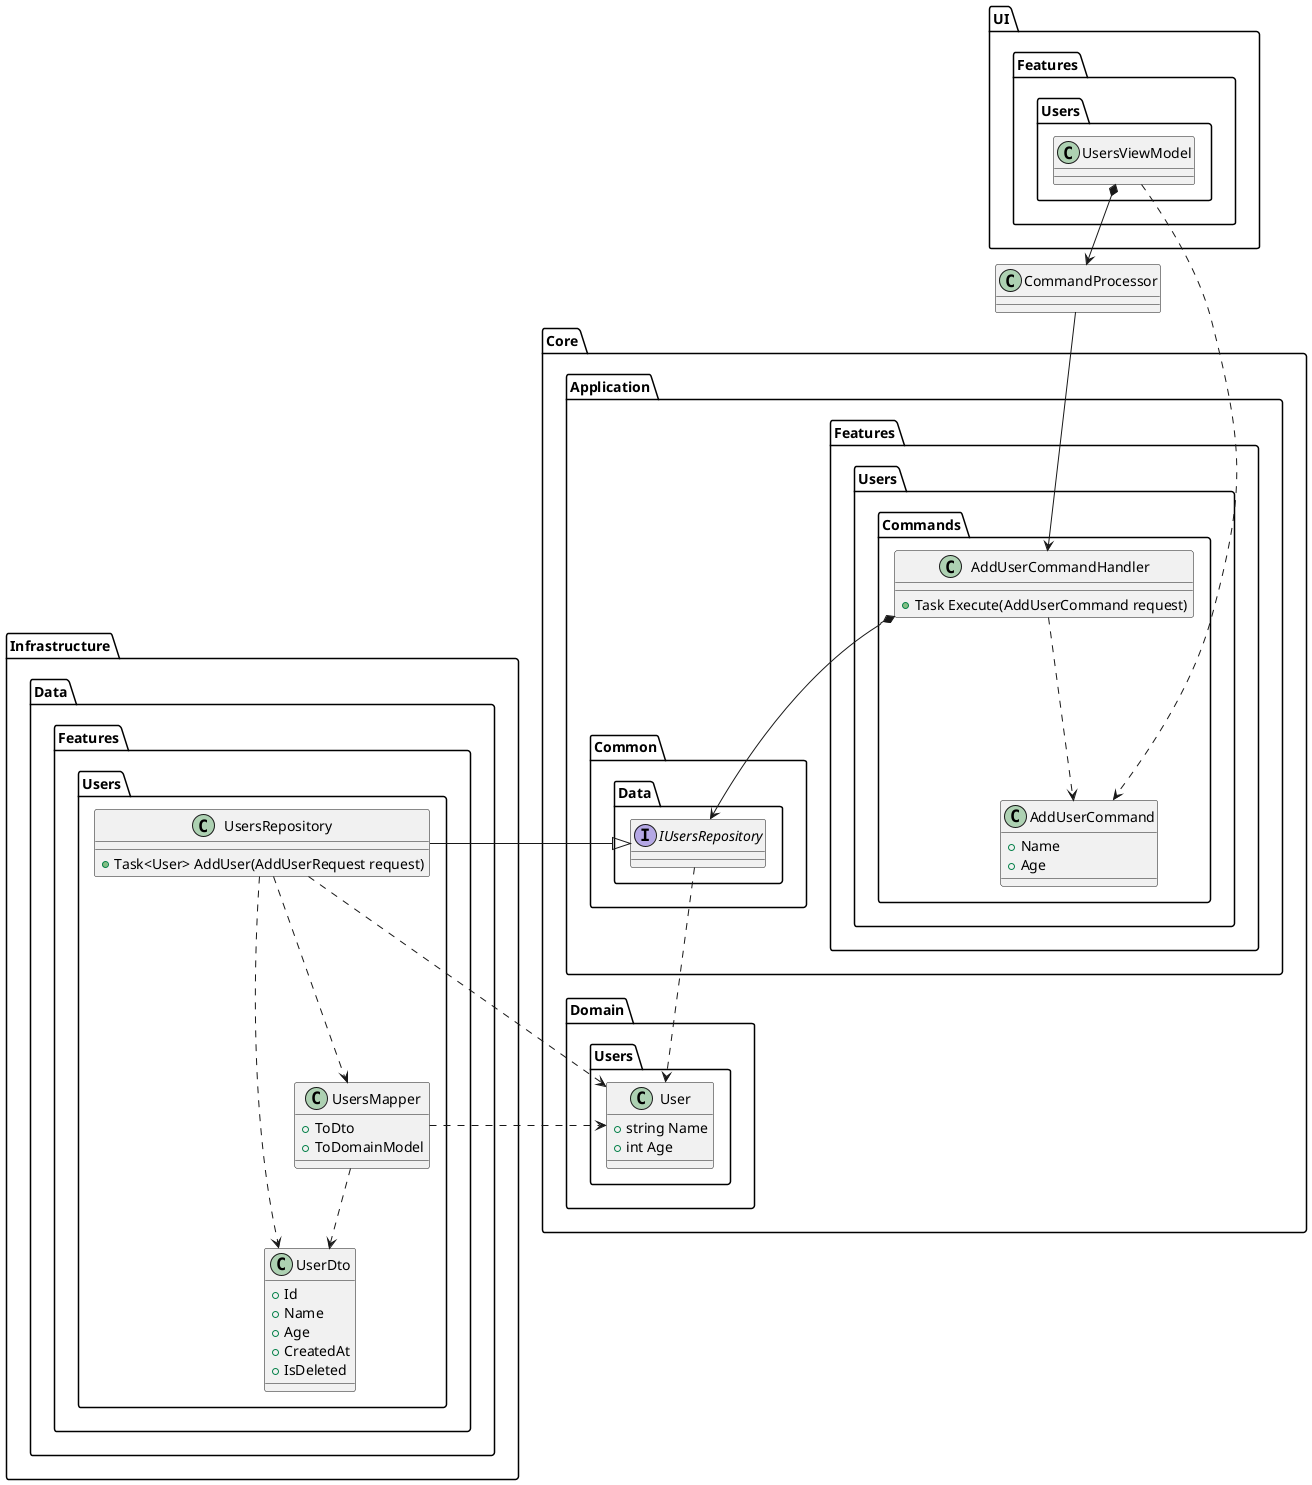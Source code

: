 @startuml

'---- Core Layer ----
package Core {

    '---- Domain Layer ----
    package Domain {
        package Users {  
            class User {
                + string Name
                + int Age
            }
        }
    }

    '---- Application Layer ----
    package Application {   
        package Common{
            package Data {
                interface IUsersRepository
                IUsersRepository ..> User
            }
        }
    
        package Features {
            package Users {  
                package Commands {
                        class AddUserCommand {
                            + Name
                            + Age
                        }
                        class AddUserCommandHandler {
                            + Task Execute(AddUserCommand request)
                        }
                        AddUserCommandHandler *-down-> IUsersRepository
                        AddUserCommandHandler .down.> AddUserCommand
                    }    
                }
            }
        }
}

'---- Infrastructure Layer ----
package Infrastructure {
    package Data {
        package Features {
            package Users {        
                class UsersRepository {
                    + Task<User> AddUser(AddUserRequest request)
                }        
                UsersRepository -up-|> Core.Application.Common.Data.IUsersRepository
                UsersRepository .down.> Core.Domain.Users.User
                UsersRepository .down.> UserDto
                UsersRepository .down.> UsersMapper
                
                class UserDto {
                    + Id
                    + Name
                    + Age
                    + CreatedAt
                    + IsDeleted
                } 
                
                class UsersMapper{
                    + ToDto
                    + ToDomainModel
                } 
                UsersMapper .down.> UserDto
                UsersMapper .down.> User

            } 
        }
    }
}

class CommandProcessor
CommandProcessor -down-> Core.Application.Features.Users.Commands.AddUserCommandHandler

'---- Desktop Layer ----
package UI {
    package Features {
        package Users {
            class UsersViewModel {}
            UsersViewModel *-down-> CommandProcessor
            UsersViewModel .down.> Core.Application.Features.Users.Commands.AddUserCommand

        }
    }
}
@enduml